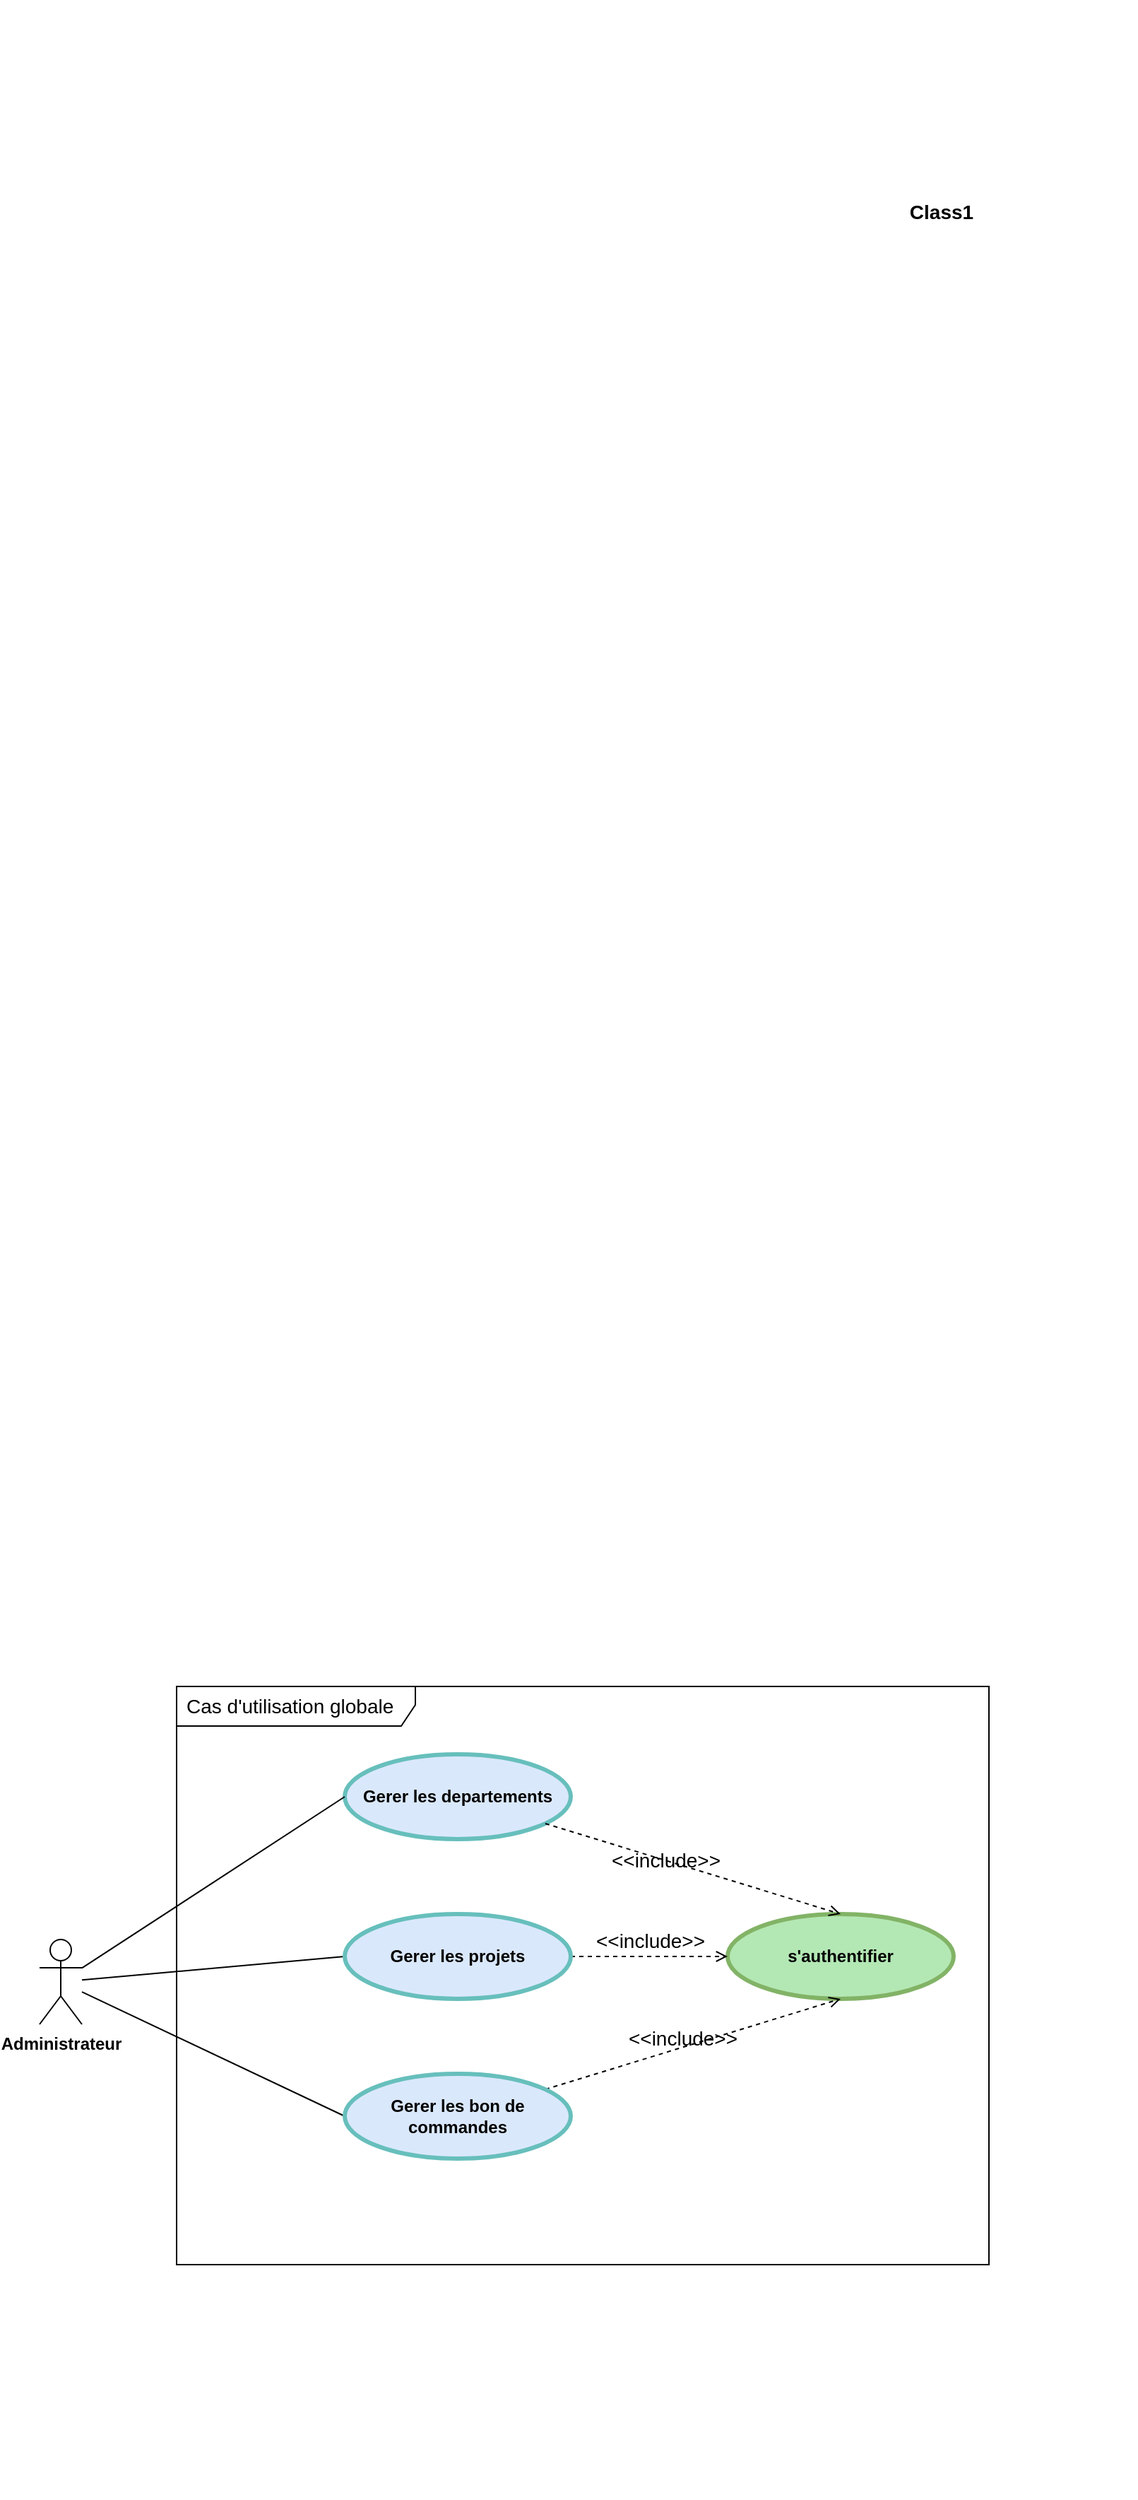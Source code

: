 <mxfile version="20.2.3" type="github">
  <diagram id="EG5JULqEjUh79jNFLRnw" name="Page-1">
    <mxGraphModel dx="868" dy="-3025" grid="0" gridSize="10" guides="1" tooltips="1" connect="1" arrows="1" fold="1" page="1" pageScale="1" pageWidth="827" pageHeight="1169" math="0" shadow="0">
      <root>
        <mxCell id="0" />
        <mxCell id="1" parent="0" />
        <mxCell id="bL-fC52UARsJ5Ht_kiXk-35" value="Class1" style="swimlane;fontStyle=1;align=center;horizontal=1;startSize=298;collapsible=0;html=1;fontSize=14;fillColor=none;strokeColor=#FFFFFF;" parent="1" vertex="1">
          <mxGeometry x="971" y="3689" width="277" height="1766" as="geometry" />
        </mxCell>
        <mxCell id="bL-fC52UARsJ5Ht_kiXk-36" value="&lt;div&gt;Cas d&#39;utilisation globale&lt;/div&gt;" style="shape=umlFrame;tabPosition=left;html=1;boundedLbl=1;labelInHeader=1;width=169;height=28;swimlaneFillColor=#ffffff;align=left;spacingLeft=5;fontSize=14;" parent="bL-fC52UARsJ5Ht_kiXk-35" vertex="1">
          <mxGeometry width="575" height="409" relative="1" as="geometry">
            <mxPoint x="-402" y="1192" as="offset" />
          </mxGeometry>
        </mxCell>
        <mxCell id="bL-fC52UARsJ5Ht_kiXk-6" value="Gerer les departements" style="shape=ellipse;html=1;strokeWidth=3;fontStyle=1;whiteSpace=wrap;align=center;perimeter=ellipsePerimeter;fillColor=#dae8fc;strokeColor=#67BFBC;" parent="bL-fC52UARsJ5Ht_kiXk-35" vertex="1">
          <mxGeometry x="-283" y="1240" width="160" height="60" as="geometry" />
        </mxCell>
        <mxCell id="bL-fC52UARsJ5Ht_kiXk-16" value="s&#39;authentifier" style="shape=ellipse;html=1;strokeWidth=3;fontStyle=1;whiteSpace=wrap;align=center;perimeter=ellipsePerimeter;fillColor=#B3E8B4;strokeColor=#82b366;" parent="bL-fC52UARsJ5Ht_kiXk-35" vertex="1">
          <mxGeometry x="-12" y="1353" width="160" height="60" as="geometry" />
        </mxCell>
        <mxCell id="bL-fC52UARsJ5Ht_kiXk-22" value="&lt;font style=&quot;font-size: 14px&quot;&gt;&amp;lt;&amp;lt;include&amp;gt;&amp;gt;&lt;/font&gt;" style="html=1;verticalAlign=bottom;labelBackgroundColor=none;endArrow=open;endFill=0;dashed=1;rounded=0;jumpSize=9;entryX=0.5;entryY=0;entryDx=0;entryDy=0;" parent="bL-fC52UARsJ5Ht_kiXk-35" source="bL-fC52UARsJ5Ht_kiXk-6" target="bL-fC52UARsJ5Ht_kiXk-16" edge="1">
          <mxGeometry x="-0.155" y="-10" width="160" relative="1" as="geometry">
            <mxPoint x="-73" y="1300" as="sourcePoint" />
            <mxPoint x="87" y="1300" as="targetPoint" />
            <mxPoint as="offset" />
          </mxGeometry>
        </mxCell>
        <mxCell id="bL-fC52UARsJ5Ht_kiXk-25" value="&amp;lt;&amp;lt;include&amp;gt;&amp;gt;" style="html=1;verticalAlign=bottom;labelBackgroundColor=none;endArrow=open;endFill=0;dashed=1;rounded=0;fontSize=14;jumpSize=9;shadow=0;entryX=0.5;entryY=1;entryDx=0;entryDy=0;" parent="1" source="bL-fC52UARsJ5Ht_kiXk-9" target="bL-fC52UARsJ5Ht_kiXk-16" edge="1">
          <mxGeometry x="-0.084" y="-4" width="160" relative="1" as="geometry">
            <mxPoint x="848" y="5319" as="sourcePoint" />
            <mxPoint x="1008" y="5319" as="targetPoint" />
            <mxPoint as="offset" />
          </mxGeometry>
        </mxCell>
        <mxCell id="bL-fC52UARsJ5Ht_kiXk-14" style="edgeStyle=none;rounded=0;orthogonalLoop=1;jettySize=auto;html=1;endArrow=none;endFill=0;entryX=0;entryY=0.5;entryDx=0;entryDy=0;" parent="1" source="bL-fC52UARsJ5Ht_kiXk-3" target="bL-fC52UARsJ5Ht_kiXk-9" edge="1">
          <mxGeometry relative="1" as="geometry" />
        </mxCell>
        <mxCell id="bL-fC52UARsJ5Ht_kiXk-3" value="&lt;span style=&quot;font-weight: 700&quot;&gt;Administrateur&lt;/span&gt;" style="shape=umlActor;verticalLabelPosition=bottom;verticalAlign=top;html=1;outlineConnect=0;" parent="1" vertex="1">
          <mxGeometry x="472" y="5060" width="30" height="60" as="geometry" />
        </mxCell>
        <mxCell id="bL-fC52UARsJ5Ht_kiXk-11" style="rounded=0;orthogonalLoop=1;jettySize=auto;html=1;endArrow=none;endFill=0;entryX=0;entryY=0.5;entryDx=0;entryDy=0;" parent="1" source="bL-fC52UARsJ5Ht_kiXk-3" target="bL-fC52UARsJ5Ht_kiXk-6" edge="1">
          <mxGeometry relative="1" as="geometry" />
        </mxCell>
        <mxCell id="bL-fC52UARsJ5Ht_kiXk-30" style="edgeStyle=none;rounded=0;jumpSize=9;orthogonalLoop=1;jettySize=auto;html=1;entryX=0;entryY=0.5;entryDx=0;entryDy=0;shadow=0;fontSize=14;endArrow=none;endFill=0;" parent="1" source="bL-fC52UARsJ5Ht_kiXk-3" target="bL-fC52UARsJ5Ht_kiXk-28" edge="1">
          <mxGeometry relative="1" as="geometry" />
        </mxCell>
        <mxCell id="bL-fC52UARsJ5Ht_kiXk-31" value="&amp;lt;&amp;lt;include&amp;gt;&amp;gt;" style="html=1;verticalAlign=bottom;labelBackgroundColor=none;endArrow=open;endFill=0;dashed=1;rounded=0;shadow=0;fontSize=14;jumpSize=9;" parent="1" source="bL-fC52UARsJ5Ht_kiXk-28" target="bL-fC52UARsJ5Ht_kiXk-16" edge="1">
          <mxGeometry width="160" relative="1" as="geometry">
            <mxPoint x="848" y="5139" as="sourcePoint" />
            <mxPoint x="1008" y="5139" as="targetPoint" />
          </mxGeometry>
        </mxCell>
        <mxCell id="bL-fC52UARsJ5Ht_kiXk-28" value="Gerer les projets" style="shape=ellipse;html=1;strokeWidth=3;fontStyle=1;whiteSpace=wrap;align=center;perimeter=ellipsePerimeter;fillColor=#dae8fc;strokeColor=#67BFBC;" parent="1" vertex="1">
          <mxGeometry x="688" y="5042" width="160" height="60" as="geometry" />
        </mxCell>
        <mxCell id="bL-fC52UARsJ5Ht_kiXk-9" value="Gerer les bon de commandes" style="shape=ellipse;html=1;strokeWidth=3;fontStyle=1;whiteSpace=wrap;align=center;perimeter=ellipsePerimeter;fillColor=#dae8fc;strokeColor=#67BFBC;" parent="1" vertex="1">
          <mxGeometry x="688" y="5155" width="160" height="60" as="geometry" />
        </mxCell>
      </root>
    </mxGraphModel>
  </diagram>
</mxfile>
